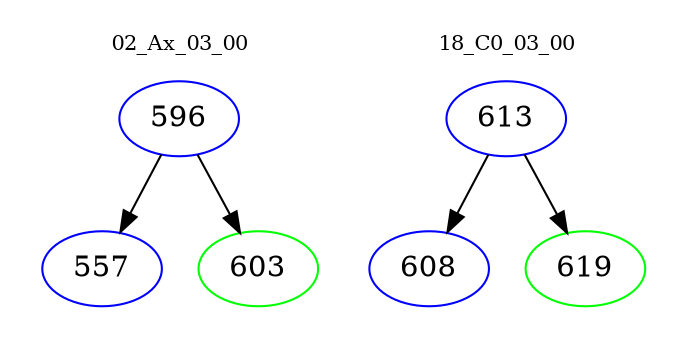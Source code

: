 digraph{
subgraph cluster_0 {
color = white
label = "02_Ax_03_00";
fontsize=10;
T0_596 [label="596", color="blue"]
T0_596 -> T0_557 [color="black"]
T0_557 [label="557", color="blue"]
T0_596 -> T0_603 [color="black"]
T0_603 [label="603", color="green"]
}
subgraph cluster_1 {
color = white
label = "18_C0_03_00";
fontsize=10;
T1_613 [label="613", color="blue"]
T1_613 -> T1_608 [color="black"]
T1_608 [label="608", color="blue"]
T1_613 -> T1_619 [color="black"]
T1_619 [label="619", color="green"]
}
}
